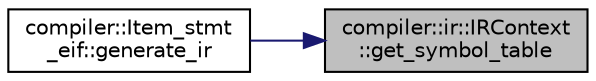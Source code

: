 digraph "compiler::ir::IRContext::get_symbol_table"
{
 // LATEX_PDF_SIZE
  edge [fontname="Helvetica",fontsize="10",labelfontname="Helvetica",labelfontsize="10"];
  node [fontname="Helvetica",fontsize="10",shape=record];
  rankdir="RL";
  Node1 [label="compiler::ir::IRContext\l::get_symbol_table",height=0.2,width=0.4,color="black", fillcolor="grey75", style="filled", fontcolor="black",tooltip="Get the symbol table object. The outside functions and variables may need symbol_table and invoke its..."];
  Node1 -> Node2 [dir="back",color="midnightblue",fontsize="10",style="solid",fontname="Helvetica"];
  Node2 [label="compiler::Item_stmt\l_eif::generate_ir",height=0.2,width=0.4,color="black", fillcolor="white", style="filled",URL="$classcompiler_1_1_item__stmt__eif.html#aca3c7a099d0a9a21bb0334d26cf8945f",tooltip=" "];
}
